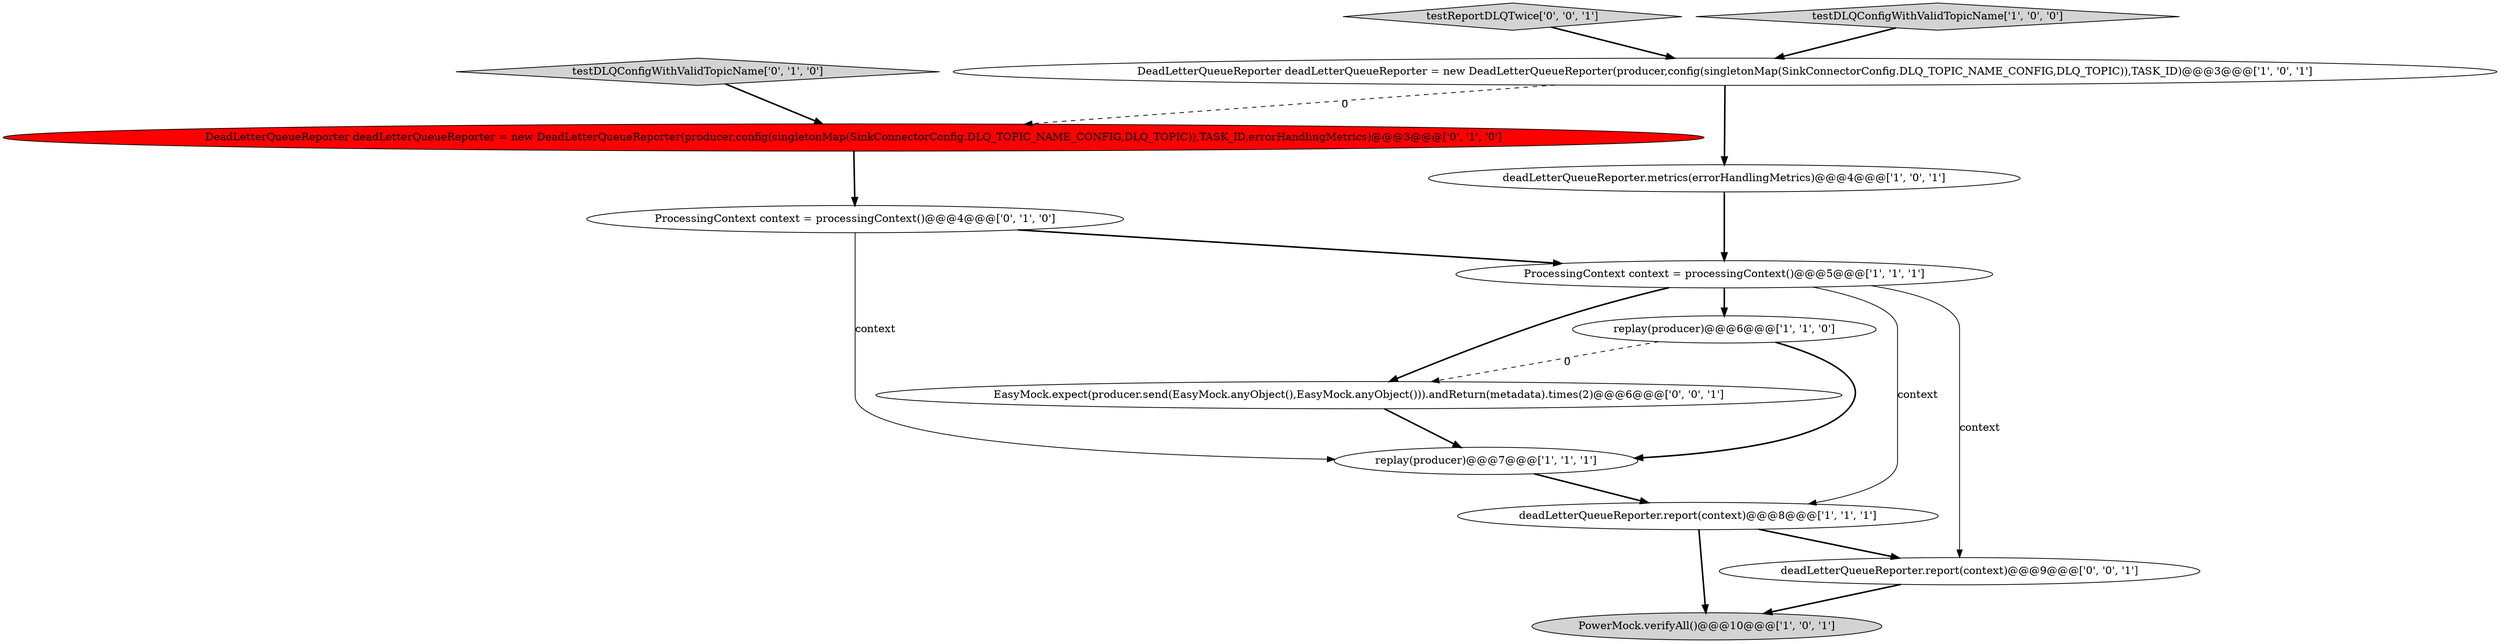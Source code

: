 digraph {
0 [style = filled, label = "replay(producer)@@@7@@@['1', '1', '1']", fillcolor = white, shape = ellipse image = "AAA0AAABBB1BBB"];
8 [style = filled, label = "testDLQConfigWithValidTopicName['0', '1', '0']", fillcolor = lightgray, shape = diamond image = "AAA0AAABBB2BBB"];
1 [style = filled, label = "PowerMock.verifyAll()@@@10@@@['1', '0', '1']", fillcolor = lightgray, shape = ellipse image = "AAA0AAABBB1BBB"];
7 [style = filled, label = "ProcessingContext context = processingContext()@@@5@@@['1', '1', '1']", fillcolor = white, shape = ellipse image = "AAA0AAABBB1BBB"];
9 [style = filled, label = "DeadLetterQueueReporter deadLetterQueueReporter = new DeadLetterQueueReporter(producer,config(singletonMap(SinkConnectorConfig.DLQ_TOPIC_NAME_CONFIG,DLQ_TOPIC)),TASK_ID,errorHandlingMetrics)@@@3@@@['0', '1', '0']", fillcolor = red, shape = ellipse image = "AAA1AAABBB2BBB"];
10 [style = filled, label = "ProcessingContext context = processingContext()@@@4@@@['0', '1', '0']", fillcolor = white, shape = ellipse image = "AAA0AAABBB2BBB"];
11 [style = filled, label = "testReportDLQTwice['0', '0', '1']", fillcolor = lightgray, shape = diamond image = "AAA0AAABBB3BBB"];
6 [style = filled, label = "deadLetterQueueReporter.report(context)@@@8@@@['1', '1', '1']", fillcolor = white, shape = ellipse image = "AAA0AAABBB1BBB"];
2 [style = filled, label = "replay(producer)@@@6@@@['1', '1', '0']", fillcolor = white, shape = ellipse image = "AAA0AAABBB1BBB"];
3 [style = filled, label = "testDLQConfigWithValidTopicName['1', '0', '0']", fillcolor = lightgray, shape = diamond image = "AAA0AAABBB1BBB"];
13 [style = filled, label = "EasyMock.expect(producer.send(EasyMock.anyObject(),EasyMock.anyObject())).andReturn(metadata).times(2)@@@6@@@['0', '0', '1']", fillcolor = white, shape = ellipse image = "AAA0AAABBB3BBB"];
12 [style = filled, label = "deadLetterQueueReporter.report(context)@@@9@@@['0', '0', '1']", fillcolor = white, shape = ellipse image = "AAA0AAABBB3BBB"];
4 [style = filled, label = "DeadLetterQueueReporter deadLetterQueueReporter = new DeadLetterQueueReporter(producer,config(singletonMap(SinkConnectorConfig.DLQ_TOPIC_NAME_CONFIG,DLQ_TOPIC)),TASK_ID)@@@3@@@['1', '0', '1']", fillcolor = white, shape = ellipse image = "AAA0AAABBB1BBB"];
5 [style = filled, label = "deadLetterQueueReporter.metrics(errorHandlingMetrics)@@@4@@@['1', '0', '1']", fillcolor = white, shape = ellipse image = "AAA0AAABBB1BBB"];
7->13 [style = bold, label=""];
7->12 [style = solid, label="context"];
5->7 [style = bold, label=""];
6->1 [style = bold, label=""];
11->4 [style = bold, label=""];
4->9 [style = dashed, label="0"];
7->6 [style = solid, label="context"];
2->0 [style = bold, label=""];
9->10 [style = bold, label=""];
12->1 [style = bold, label=""];
0->6 [style = bold, label=""];
7->2 [style = bold, label=""];
4->5 [style = bold, label=""];
3->4 [style = bold, label=""];
10->7 [style = bold, label=""];
10->0 [style = solid, label="context"];
2->13 [style = dashed, label="0"];
13->0 [style = bold, label=""];
8->9 [style = bold, label=""];
6->12 [style = bold, label=""];
}
